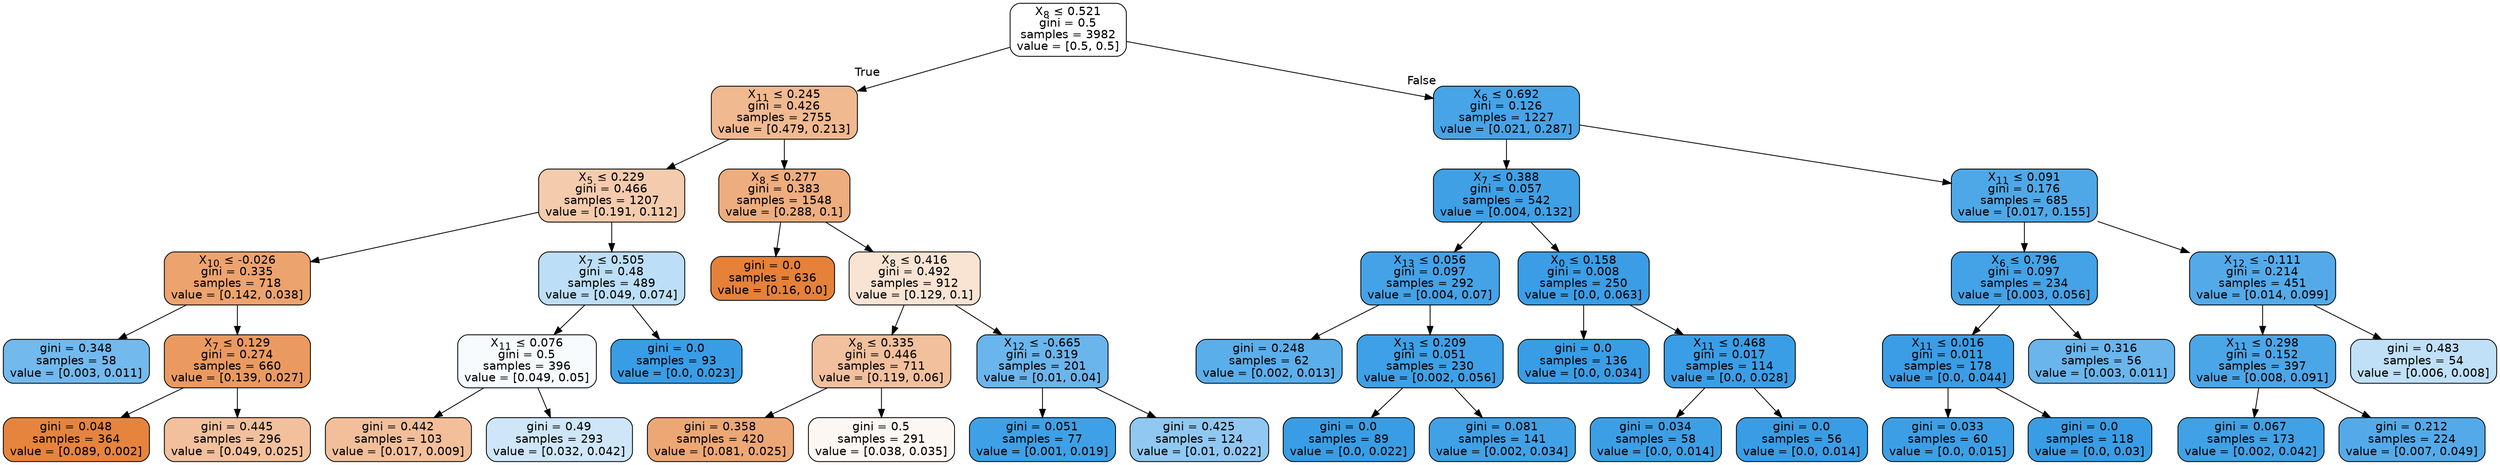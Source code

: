 digraph Tree {
node [shape=box, style="filled, rounded", color="black", fontname=helvetica] ;
edge [fontname=helvetica] ;
0 [label=<X<SUB>8</SUB> ≤ 0.521<br/>gini = 0.5<br/>samples = 3982<br/>value = [0.5, 0.5]>, fillcolor="#e5813900"] ;
1 [label=<X<SUB>11</SUB> ≤ 0.245<br/>gini = 0.426<br/>samples = 2755<br/>value = [0.479, 0.213]>, fillcolor="#e581398e"] ;
0 -> 1 [labeldistance=2.5, labelangle=45, headlabel="True"] ;
2 [label=<X<SUB>5</SUB> ≤ 0.229<br/>gini = 0.466<br/>samples = 1207<br/>value = [0.191, 0.112]>, fillcolor="#e5813969"] ;
1 -> 2 ;
3 [label=<X<SUB>10</SUB> ≤ -0.026<br/>gini = 0.335<br/>samples = 718<br/>value = [0.142, 0.038]>, fillcolor="#e58139ba"] ;
2 -> 3 ;
4 [label=<gini = 0.348<br/>samples = 58<br/>value = [0.003, 0.011]>, fillcolor="#399de5b5"] ;
3 -> 4 ;
5 [label=<X<SUB>7</SUB> ≤ 0.129<br/>gini = 0.274<br/>samples = 660<br/>value = [0.139, 0.027]>, fillcolor="#e58139cd"] ;
3 -> 5 ;
6 [label=<gini = 0.048<br/>samples = 364<br/>value = [0.089, 0.002]>, fillcolor="#e58139f9"] ;
5 -> 6 ;
7 [label=<gini = 0.445<br/>samples = 296<br/>value = [0.049, 0.025]>, fillcolor="#e581397f"] ;
5 -> 7 ;
8 [label=<X<SUB>7</SUB> ≤ 0.505<br/>gini = 0.48<br/>samples = 489<br/>value = [0.049, 0.074]>, fillcolor="#399de556"] ;
2 -> 8 ;
9 [label=<X<SUB>11</SUB> ≤ 0.076<br/>gini = 0.5<br/>samples = 396<br/>value = [0.049, 0.05]>, fillcolor="#399de508"] ;
8 -> 9 ;
10 [label=<gini = 0.442<br/>samples = 103<br/>value = [0.017, 0.009]>, fillcolor="#e5813981"] ;
9 -> 10 ;
11 [label=<gini = 0.49<br/>samples = 293<br/>value = [0.032, 0.042]>, fillcolor="#399de53f"] ;
9 -> 11 ;
12 [label=<gini = 0.0<br/>samples = 93<br/>value = [0.0, 0.023]>, fillcolor="#399de5ff"] ;
8 -> 12 ;
13 [label=<X<SUB>8</SUB> ≤ 0.277<br/>gini = 0.383<br/>samples = 1548<br/>value = [0.288, 0.1]>, fillcolor="#e58139a6"] ;
1 -> 13 ;
14 [label=<gini = 0.0<br/>samples = 636<br/>value = [0.16, 0.0]>, fillcolor="#e58139ff"] ;
13 -> 14 ;
15 [label=<X<SUB>8</SUB> ≤ 0.416<br/>gini = 0.492<br/>samples = 912<br/>value = [0.129, 0.1]>, fillcolor="#e5813938"] ;
13 -> 15 ;
16 [label=<X<SUB>8</SUB> ≤ 0.335<br/>gini = 0.446<br/>samples = 711<br/>value = [0.119, 0.06]>, fillcolor="#e581397e"] ;
15 -> 16 ;
17 [label=<gini = 0.358<br/>samples = 420<br/>value = [0.081, 0.025]>, fillcolor="#e58139b1"] ;
16 -> 17 ;
18 [label=<gini = 0.5<br/>samples = 291<br/>value = [0.038, 0.035]>, fillcolor="#e581390f"] ;
16 -> 18 ;
19 [label=<X<SUB>12</SUB> ≤ -0.665<br/>gini = 0.319<br/>samples = 201<br/>value = [0.01, 0.04]>, fillcolor="#399de5c0"] ;
15 -> 19 ;
20 [label=<gini = 0.051<br/>samples = 77<br/>value = [0.001, 0.019]>, fillcolor="#399de5f8"] ;
19 -> 20 ;
21 [label=<gini = 0.425<br/>samples = 124<br/>value = [0.01, 0.022]>, fillcolor="#399de58e"] ;
19 -> 21 ;
22 [label=<X<SUB>6</SUB> ≤ 0.692<br/>gini = 0.126<br/>samples = 1227<br/>value = [0.021, 0.287]>, fillcolor="#399de5ec"] ;
0 -> 22 [labeldistance=2.5, labelangle=-45, headlabel="False"] ;
23 [label=<X<SUB>7</SUB> ≤ 0.388<br/>gini = 0.057<br/>samples = 542<br/>value = [0.004, 0.132]>, fillcolor="#399de5f7"] ;
22 -> 23 ;
24 [label=<X<SUB>13</SUB> ≤ 0.056<br/>gini = 0.097<br/>samples = 292<br/>value = [0.004, 0.07]>, fillcolor="#399de5f1"] ;
23 -> 24 ;
25 [label=<gini = 0.248<br/>samples = 62<br/>value = [0.002, 0.013]>, fillcolor="#399de5d4"] ;
24 -> 25 ;
26 [label=<X<SUB>13</SUB> ≤ 0.209<br/>gini = 0.051<br/>samples = 230<br/>value = [0.002, 0.056]>, fillcolor="#399de5f8"] ;
24 -> 26 ;
27 [label=<gini = 0.0<br/>samples = 89<br/>value = [0.0, 0.022]>, fillcolor="#399de5ff"] ;
26 -> 27 ;
28 [label=<gini = 0.081<br/>samples = 141<br/>value = [0.002, 0.034]>, fillcolor="#399de5f4"] ;
26 -> 28 ;
29 [label=<X<SUB>0</SUB> ≤ 0.158<br/>gini = 0.008<br/>samples = 250<br/>value = [0.0, 0.063]>, fillcolor="#399de5fe"] ;
23 -> 29 ;
30 [label=<gini = 0.0<br/>samples = 136<br/>value = [0.0, 0.034]>, fillcolor="#399de5ff"] ;
29 -> 30 ;
31 [label=<X<SUB>11</SUB> ≤ 0.468<br/>gini = 0.017<br/>samples = 114<br/>value = [0.0, 0.028]>, fillcolor="#399de5fd"] ;
29 -> 31 ;
32 [label=<gini = 0.034<br/>samples = 58<br/>value = [0.0, 0.014]>, fillcolor="#399de5fb"] ;
31 -> 32 ;
33 [label=<gini = 0.0<br/>samples = 56<br/>value = [0.0, 0.014]>, fillcolor="#399de5ff"] ;
31 -> 33 ;
34 [label=<X<SUB>11</SUB> ≤ 0.091<br/>gini = 0.176<br/>samples = 685<br/>value = [0.017, 0.155]>, fillcolor="#399de5e3"] ;
22 -> 34 ;
35 [label=<X<SUB>6</SUB> ≤ 0.796<br/>gini = 0.097<br/>samples = 234<br/>value = [0.003, 0.056]>, fillcolor="#399de5f1"] ;
34 -> 35 ;
36 [label=<X<SUB>11</SUB> ≤ 0.016<br/>gini = 0.011<br/>samples = 178<br/>value = [0.0, 0.044]>, fillcolor="#399de5fe"] ;
35 -> 36 ;
37 [label=<gini = 0.033<br/>samples = 60<br/>value = [0.0, 0.015]>, fillcolor="#399de5fb"] ;
36 -> 37 ;
38 [label=<gini = 0.0<br/>samples = 118<br/>value = [0.0, 0.03]>, fillcolor="#399de5ff"] ;
36 -> 38 ;
39 [label=<gini = 0.316<br/>samples = 56<br/>value = [0.003, 0.011]>, fillcolor="#399de5c1"] ;
35 -> 39 ;
40 [label=<X<SUB>12</SUB> ≤ -0.111<br/>gini = 0.214<br/>samples = 451<br/>value = [0.014, 0.099]>, fillcolor="#399de5dc"] ;
34 -> 40 ;
41 [label=<X<SUB>11</SUB> ≤ 0.298<br/>gini = 0.152<br/>samples = 397<br/>value = [0.008, 0.091]>, fillcolor="#399de5e8"] ;
40 -> 41 ;
42 [label=<gini = 0.067<br/>samples = 173<br/>value = [0.002, 0.042]>, fillcolor="#399de5f6"] ;
41 -> 42 ;
43 [label=<gini = 0.212<br/>samples = 224<br/>value = [0.007, 0.049]>, fillcolor="#399de5dc"] ;
41 -> 43 ;
44 [label=<gini = 0.483<br/>samples = 54<br/>value = [0.006, 0.008]>, fillcolor="#399de550"] ;
40 -> 44 ;
}